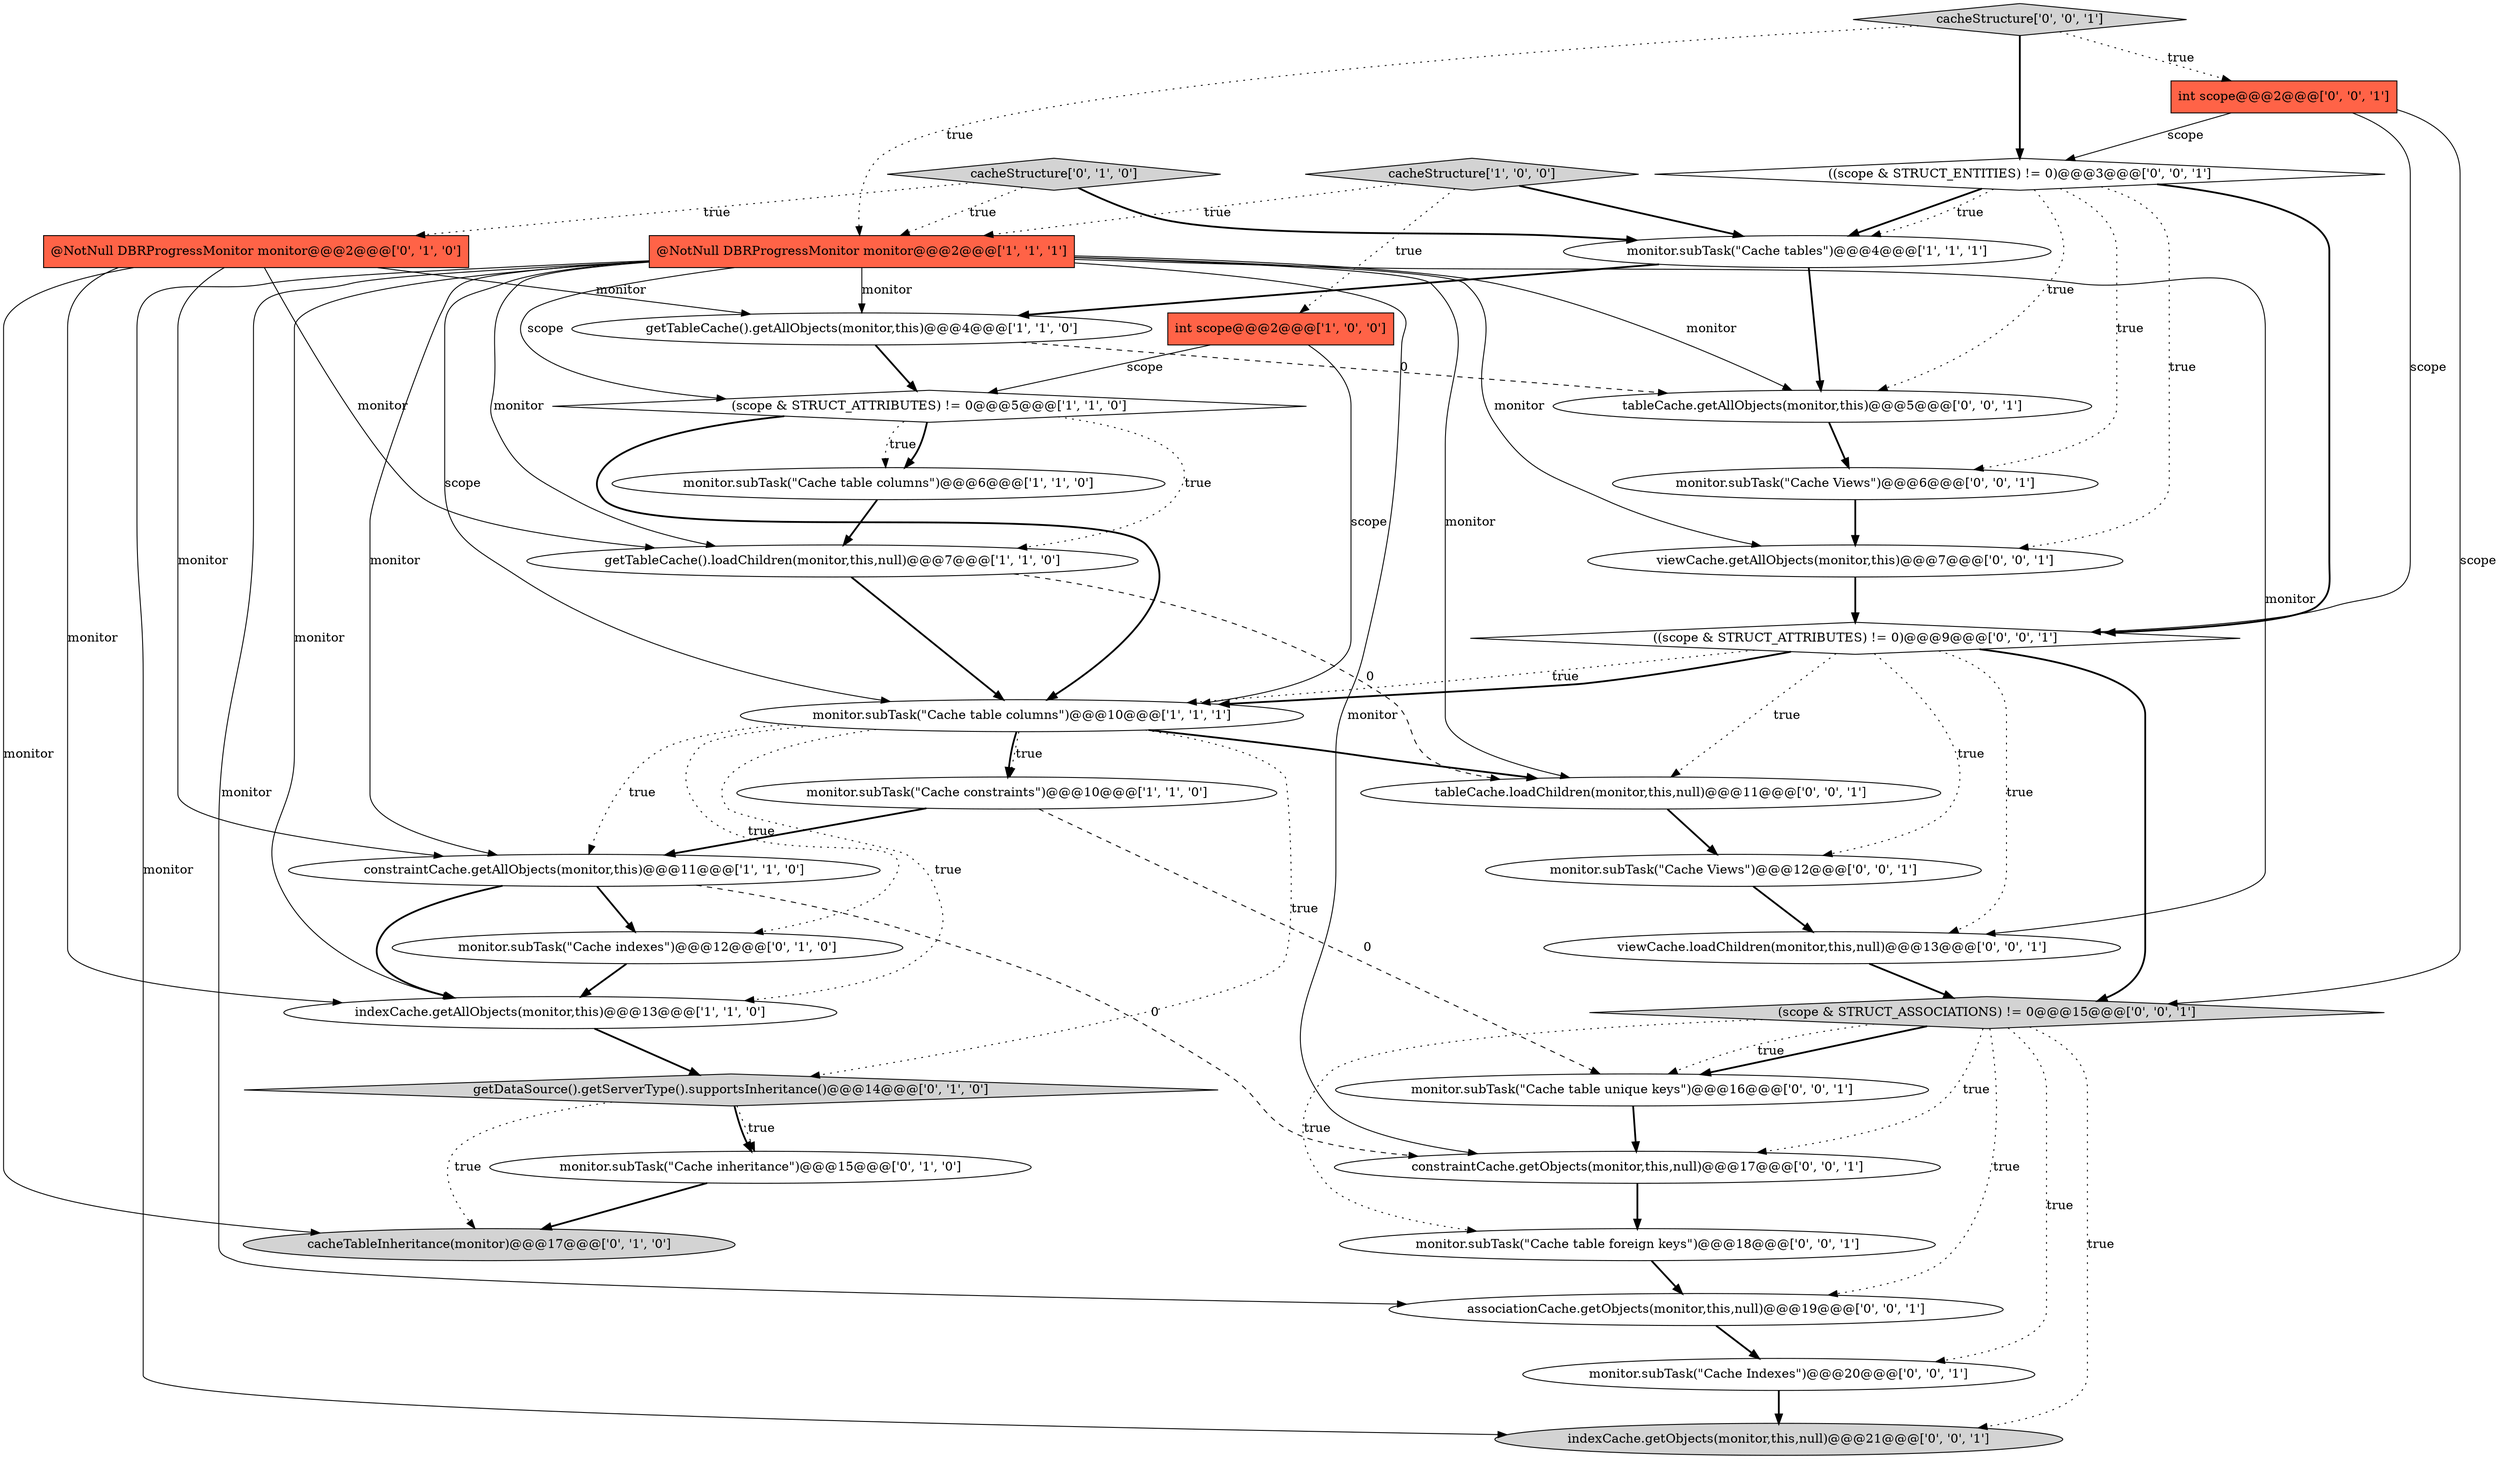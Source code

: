 digraph {
25 [style = filled, label = "int scope@@@2@@@['0', '0', '1']", fillcolor = tomato, shape = box image = "AAA0AAABBB3BBB"];
28 [style = filled, label = "((scope & STRUCT_ENTITIES) != 0)@@@3@@@['0', '0', '1']", fillcolor = white, shape = diamond image = "AAA0AAABBB3BBB"];
22 [style = filled, label = "monitor.subTask(\"Cache table unique keys\")@@@16@@@['0', '0', '1']", fillcolor = white, shape = ellipse image = "AAA0AAABBB3BBB"];
8 [style = filled, label = "cacheStructure['1', '0', '0']", fillcolor = lightgray, shape = diamond image = "AAA0AAABBB1BBB"];
1 [style = filled, label = "monitor.subTask(\"Cache constraints\")@@@10@@@['1', '1', '0']", fillcolor = white, shape = ellipse image = "AAA0AAABBB1BBB"];
5 [style = filled, label = "monitor.subTask(\"Cache tables\")@@@4@@@['1', '1', '1']", fillcolor = white, shape = ellipse image = "AAA0AAABBB1BBB"];
11 [style = filled, label = "getTableCache().getAllObjects(monitor,this)@@@4@@@['1', '1', '0']", fillcolor = white, shape = ellipse image = "AAA0AAABBB1BBB"];
24 [style = filled, label = "constraintCache.getObjects(monitor,this,null)@@@17@@@['0', '0', '1']", fillcolor = white, shape = ellipse image = "AAA0AAABBB3BBB"];
7 [style = filled, label = "constraintCache.getAllObjects(monitor,this)@@@11@@@['1', '1', '0']", fillcolor = white, shape = ellipse image = "AAA0AAABBB1BBB"];
34 [style = filled, label = "((scope & STRUCT_ATTRIBUTES) != 0)@@@9@@@['0', '0', '1']", fillcolor = white, shape = diamond image = "AAA0AAABBB3BBB"];
3 [style = filled, label = "(scope & STRUCT_ATTRIBUTES) != 0@@@5@@@['1', '1', '0']", fillcolor = white, shape = diamond image = "AAA0AAABBB1BBB"];
31 [style = filled, label = "monitor.subTask(\"Cache table foreign keys\")@@@18@@@['0', '0', '1']", fillcolor = white, shape = ellipse image = "AAA0AAABBB3BBB"];
26 [style = filled, label = "cacheStructure['0', '0', '1']", fillcolor = lightgray, shape = diamond image = "AAA0AAABBB3BBB"];
27 [style = filled, label = "indexCache.getObjects(monitor,this,null)@@@21@@@['0', '0', '1']", fillcolor = lightgray, shape = ellipse image = "AAA0AAABBB3BBB"];
17 [style = filled, label = "monitor.subTask(\"Cache inheritance\")@@@15@@@['0', '1', '0']", fillcolor = white, shape = ellipse image = "AAA1AAABBB2BBB"];
15 [style = filled, label = "cacheStructure['0', '1', '0']", fillcolor = lightgray, shape = diamond image = "AAA0AAABBB2BBB"];
14 [style = filled, label = "cacheTableInheritance(monitor)@@@17@@@['0', '1', '0']", fillcolor = lightgray, shape = ellipse image = "AAA1AAABBB2BBB"];
4 [style = filled, label = "monitor.subTask(\"Cache table columns\")@@@6@@@['1', '1', '0']", fillcolor = white, shape = ellipse image = "AAA0AAABBB1BBB"];
19 [style = filled, label = "tableCache.loadChildren(monitor,this,null)@@@11@@@['0', '0', '1']", fillcolor = white, shape = ellipse image = "AAA0AAABBB3BBB"];
30 [style = filled, label = "(scope & STRUCT_ASSOCIATIONS) != 0@@@15@@@['0', '0', '1']", fillcolor = lightgray, shape = diamond image = "AAA0AAABBB3BBB"];
16 [style = filled, label = "@NotNull DBRProgressMonitor monitor@@@2@@@['0', '1', '0']", fillcolor = tomato, shape = box image = "AAA0AAABBB2BBB"];
23 [style = filled, label = "monitor.subTask(\"Cache Indexes\")@@@20@@@['0', '0', '1']", fillcolor = white, shape = ellipse image = "AAA0AAABBB3BBB"];
18 [style = filled, label = "tableCache.getAllObjects(monitor,this)@@@5@@@['0', '0', '1']", fillcolor = white, shape = ellipse image = "AAA0AAABBB3BBB"];
2 [style = filled, label = "indexCache.getAllObjects(monitor,this)@@@13@@@['1', '1', '0']", fillcolor = white, shape = ellipse image = "AAA0AAABBB1BBB"];
21 [style = filled, label = "monitor.subTask(\"Cache Views\")@@@6@@@['0', '0', '1']", fillcolor = white, shape = ellipse image = "AAA0AAABBB3BBB"];
32 [style = filled, label = "associationCache.getObjects(monitor,this,null)@@@19@@@['0', '0', '1']", fillcolor = white, shape = ellipse image = "AAA0AAABBB3BBB"];
0 [style = filled, label = "int scope@@@2@@@['1', '0', '0']", fillcolor = tomato, shape = box image = "AAA0AAABBB1BBB"];
20 [style = filled, label = "monitor.subTask(\"Cache Views\")@@@12@@@['0', '0', '1']", fillcolor = white, shape = ellipse image = "AAA0AAABBB3BBB"];
6 [style = filled, label = "monitor.subTask(\"Cache table columns\")@@@10@@@['1', '1', '1']", fillcolor = white, shape = ellipse image = "AAA0AAABBB1BBB"];
10 [style = filled, label = "getTableCache().loadChildren(monitor,this,null)@@@7@@@['1', '1', '0']", fillcolor = white, shape = ellipse image = "AAA0AAABBB1BBB"];
33 [style = filled, label = "viewCache.getAllObjects(monitor,this)@@@7@@@['0', '0', '1']", fillcolor = white, shape = ellipse image = "AAA0AAABBB3BBB"];
12 [style = filled, label = "getDataSource().getServerType().supportsInheritance()@@@14@@@['0', '1', '0']", fillcolor = lightgray, shape = diamond image = "AAA1AAABBB2BBB"];
29 [style = filled, label = "viewCache.loadChildren(monitor,this,null)@@@13@@@['0', '0', '1']", fillcolor = white, shape = ellipse image = "AAA0AAABBB3BBB"];
13 [style = filled, label = "monitor.subTask(\"Cache indexes\")@@@12@@@['0', '1', '0']", fillcolor = white, shape = ellipse image = "AAA1AAABBB2BBB"];
9 [style = filled, label = "@NotNull DBRProgressMonitor monitor@@@2@@@['1', '1', '1']", fillcolor = tomato, shape = box image = "AAA0AAABBB1BBB"];
32->23 [style = bold, label=""];
34->29 [style = dotted, label="true"];
28->33 [style = dotted, label="true"];
22->24 [style = bold, label=""];
9->32 [style = solid, label="monitor"];
16->2 [style = solid, label="monitor"];
16->7 [style = solid, label="monitor"];
1->22 [style = dashed, label="0"];
25->34 [style = solid, label="scope"];
33->34 [style = bold, label=""];
17->14 [style = bold, label=""];
9->2 [style = solid, label="monitor"];
6->19 [style = bold, label=""];
31->32 [style = bold, label=""];
34->19 [style = dotted, label="true"];
9->24 [style = solid, label="monitor"];
3->6 [style = bold, label=""];
7->13 [style = bold, label=""];
28->34 [style = bold, label=""];
9->10 [style = solid, label="monitor"];
9->19 [style = solid, label="monitor"];
30->31 [style = dotted, label="true"];
34->20 [style = dotted, label="true"];
12->14 [style = dotted, label="true"];
5->18 [style = bold, label=""];
18->21 [style = bold, label=""];
15->9 [style = dotted, label="true"];
9->3 [style = solid, label="scope"];
23->27 [style = bold, label=""];
9->11 [style = solid, label="monitor"];
26->9 [style = dotted, label="true"];
8->5 [style = bold, label=""];
9->6 [style = solid, label="scope"];
9->33 [style = solid, label="monitor"];
30->32 [style = dotted, label="true"];
9->27 [style = solid, label="monitor"];
9->29 [style = solid, label="monitor"];
11->18 [style = dashed, label="0"];
16->11 [style = solid, label="monitor"];
15->5 [style = bold, label=""];
20->29 [style = bold, label=""];
16->10 [style = solid, label="monitor"];
6->12 [style = dotted, label="true"];
34->30 [style = bold, label=""];
28->21 [style = dotted, label="true"];
30->23 [style = dotted, label="true"];
8->0 [style = dotted, label="true"];
34->6 [style = dotted, label="true"];
7->2 [style = bold, label=""];
11->3 [style = bold, label=""];
16->14 [style = solid, label="monitor"];
10->6 [style = bold, label=""];
7->24 [style = dashed, label="0"];
21->33 [style = bold, label=""];
6->7 [style = dotted, label="true"];
34->6 [style = bold, label=""];
6->1 [style = dotted, label="true"];
30->24 [style = dotted, label="true"];
9->18 [style = solid, label="monitor"];
6->13 [style = dotted, label="true"];
3->10 [style = dotted, label="true"];
12->17 [style = bold, label=""];
9->7 [style = solid, label="monitor"];
24->31 [style = bold, label=""];
3->4 [style = dotted, label="true"];
26->28 [style = bold, label=""];
28->5 [style = bold, label=""];
4->10 [style = bold, label=""];
15->16 [style = dotted, label="true"];
25->28 [style = solid, label="scope"];
1->7 [style = bold, label=""];
0->6 [style = solid, label="scope"];
6->1 [style = bold, label=""];
3->4 [style = bold, label=""];
29->30 [style = bold, label=""];
26->25 [style = dotted, label="true"];
30->27 [style = dotted, label="true"];
19->20 [style = bold, label=""];
30->22 [style = bold, label=""];
30->22 [style = dotted, label="true"];
28->5 [style = dotted, label="true"];
12->17 [style = dotted, label="true"];
5->11 [style = bold, label=""];
0->3 [style = solid, label="scope"];
25->30 [style = solid, label="scope"];
10->19 [style = dashed, label="0"];
6->2 [style = dotted, label="true"];
13->2 [style = bold, label=""];
28->18 [style = dotted, label="true"];
2->12 [style = bold, label=""];
8->9 [style = dotted, label="true"];
}
